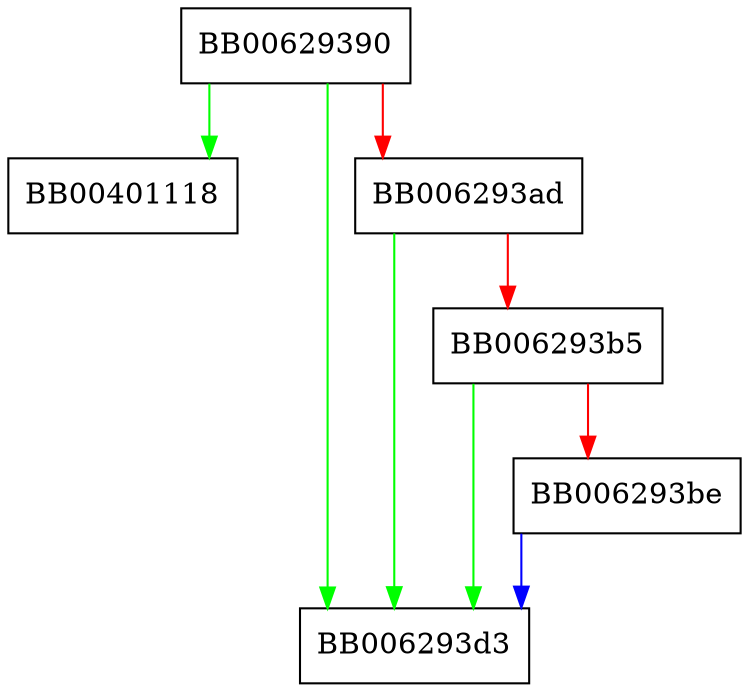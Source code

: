 digraph query_cmp {
  node [shape="box"];
  graph [splines=ortho];
  BB00629390 -> BB00401118 [color="green"];
  BB00629390 -> BB006293d3 [color="green"];
  BB00629390 -> BB006293ad [color="red"];
  BB006293ad -> BB006293d3 [color="green"];
  BB006293ad -> BB006293b5 [color="red"];
  BB006293b5 -> BB006293d3 [color="green"];
  BB006293b5 -> BB006293be [color="red"];
  BB006293be -> BB006293d3 [color="blue"];
}